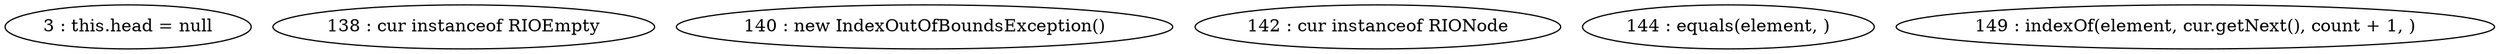 digraph G {
"3 : this.head = null"
"138 : cur instanceof RIOEmpty"
"140 : new IndexOutOfBoundsException()"
"142 : cur instanceof RIONode"
"144 : equals(element, )"
"149 : indexOf(element, cur.getNext(), count + 1, )"
}